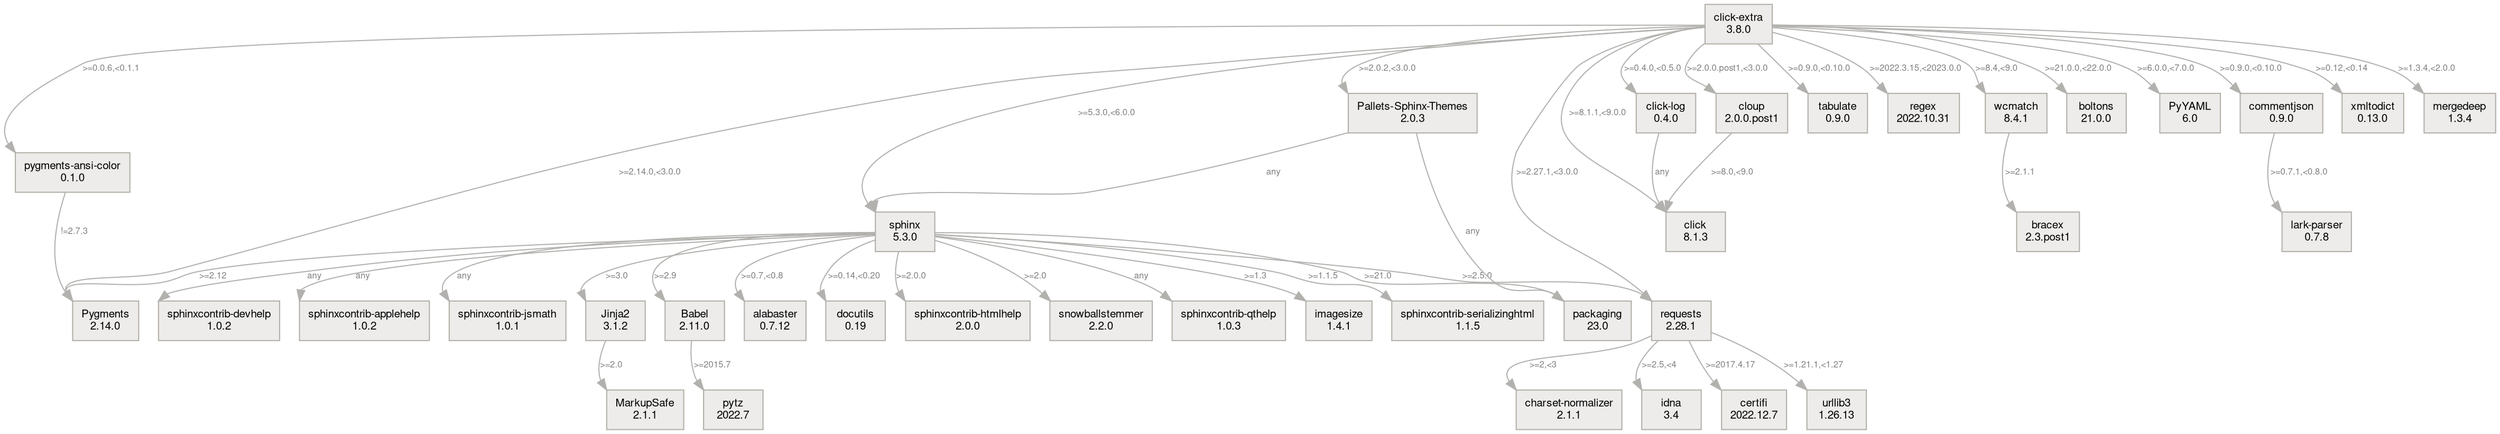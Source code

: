 digraph {
              fontname="Helvetica,Arial,sans-serif"
              node [
                  style=filled
                  shape=box
                  fontname="Helvetica,Arial,sans-serif"
                  fontsize=10
                  color="#b2afa7"
                  fillcolor="#edeceb"
              ]
              edge [
                  headport=nw
                  fontname="Helvetica,Arial,sans-serif"
                  fontsize=8
                  color="#b2b1ae"
                  fontcolor="#00000080"
              ]
	"click-extra" [label="click-extra\n3.8.0"]
	"click-extra" -> "pygments-ansi-color" [label=">=0.0.6,<0.1.1"]
	"click-extra" -> click [label=">=8.1.1,<9.0.0"]
	"click-extra" -> tabulate [label=">=0.9.0,<0.10.0"]
	"click-extra" -> regex [label=">=2022.3.15,<2023.0.0"]
	"click-extra" -> sphinx [label=">=5.3.0,<6.0.0"]
	"click-extra" -> requests [label=">=2.27.1,<3.0.0"]
	"click-extra" -> wcmatch [label=">=8.4,<9.0"]
	"click-extra" -> "pallets-sphinx-themes" [label=">=2.0.2,<3.0.0"]
	"click-extra" -> boltons [label=">=21.0.0,<22.0.0"]
	"click-extra" -> "click-log" [label=">=0.4.0,<0.5.0"]
	"click-extra" -> cloup [label=">=2.0.0.post1,<3.0.0"]
	"click-extra" -> pyyaml [label=">=6.0.0,<7.0.0"]
	"click-extra" -> pygments [label=">=2.14.0,<3.0.0"]
	"click-extra" -> commentjson [label=">=0.9.0,<0.10.0"]
	"click-extra" -> xmltodict [label=">=0.12,<0.14"]
	"click-extra" -> mergedeep [label=">=1.3.4,<2.0.0"]
	mergedeep [label="mergedeep\n1.3.4"]
	xmltodict [label="xmltodict\n0.13.0"]
	commentjson [label="commentjson\n0.9.0"]
	commentjson -> "lark-parser" [label=">=0.7.1,<0.8.0"]
	"lark-parser" [label="lark-parser\n0.7.8"]
	pygments [label="Pygments\n2.14.0"]
	pyyaml [label="PyYAML\n6.0"]
	cloup [label="cloup\n2.0.0.post1"]
	cloup -> click [label=">=8.0,<9.0"]
	click [label="click\n8.1.3"]
	"click-log" [label="click-log\n0.4.0"]
	"click-log" -> click [label=any]
	boltons [label="boltons\n21.0.0"]
	"pallets-sphinx-themes" [label="Pallets-Sphinx-Themes\n2.0.3"]
	"pallets-sphinx-themes" -> packaging [label=any]
	"pallets-sphinx-themes" -> sphinx [label=any]
	sphinx [label="sphinx\n5.3.0"]
	sphinx -> docutils [label=">=0.14,<0.20"]
	sphinx -> "sphinxcontrib-htmlhelp" [label=">=2.0.0"]
	sphinx -> pygments [label=">=2.12"]
	sphinx -> snowballstemmer [label=">=2.0"]
	sphinx -> packaging [label=">=21.0"]
	sphinx -> "sphinxcontrib-qthelp" [label=any]
	sphinx -> imagesize [label=">=1.3"]
	sphinx -> "sphinxcontrib-serializinghtml" [label=">=1.1.5"]
	sphinx -> "sphinxcontrib-devhelp" [label=any]
	sphinx -> "sphinxcontrib-applehelp" [label=any]
	sphinx -> "sphinxcontrib-jsmath" [label=any]
	sphinx -> jinja2 [label=">=3.0"]
	sphinx -> babel [label=">=2.9"]
	sphinx -> alabaster [label=">=0.7,<0.8"]
	sphinx -> requests [label=">=2.5.0"]
	requests [label="requests\n2.28.1"]
	requests -> certifi [label=">=2017.4.17"]
	requests -> urllib3 [label=">=1.21.1,<1.27"]
	requests -> "charset-normalizer" [label=">=2,<3"]
	requests -> idna [label=">=2.5,<4"]
	idna [label="idna\n3.4"]
	"charset-normalizer" [label="charset-normalizer\n2.1.1"]
	urllib3 [label="urllib3\n1.26.13"]
	certifi [label="certifi\n2022.12.7"]
	alabaster [label="alabaster\n0.7.12"]
	babel [label="Babel\n2.11.0"]
	babel -> pytz [label=">=2015.7"]
	pytz [label="pytz\n2022.7"]
	jinja2 [label="Jinja2\n3.1.2"]
	jinja2 -> markupsafe [label=">=2.0"]
	markupsafe [label="MarkupSafe\n2.1.1"]
	"sphinxcontrib-jsmath" [label="sphinxcontrib-jsmath\n1.0.1"]
	"sphinxcontrib-applehelp" [label="sphinxcontrib-applehelp\n1.0.2"]
	"sphinxcontrib-devhelp" [label="sphinxcontrib-devhelp\n1.0.2"]
	"sphinxcontrib-serializinghtml" [label="sphinxcontrib-serializinghtml\n1.1.5"]
	imagesize [label="imagesize\n1.4.1"]
	"sphinxcontrib-qthelp" [label="sphinxcontrib-qthelp\n1.0.3"]
	packaging [label="packaging\n23.0"]
	snowballstemmer [label="snowballstemmer\n2.2.0"]
	"sphinxcontrib-htmlhelp" [label="sphinxcontrib-htmlhelp\n2.0.0"]
	docutils [label="docutils\n0.19"]
	wcmatch [label="wcmatch\n8.4.1"]
	wcmatch -> bracex [label=">=2.1.1"]
	bracex [label="bracex\n2.3.post1"]
	regex [label="regex\n2022.10.31"]
	tabulate [label="tabulate\n0.9.0"]
	"pygments-ansi-color" [label="pygments-ansi-color\n0.1.0"]
	"pygments-ansi-color" -> pygments [label="!=2.7.3"]
}

